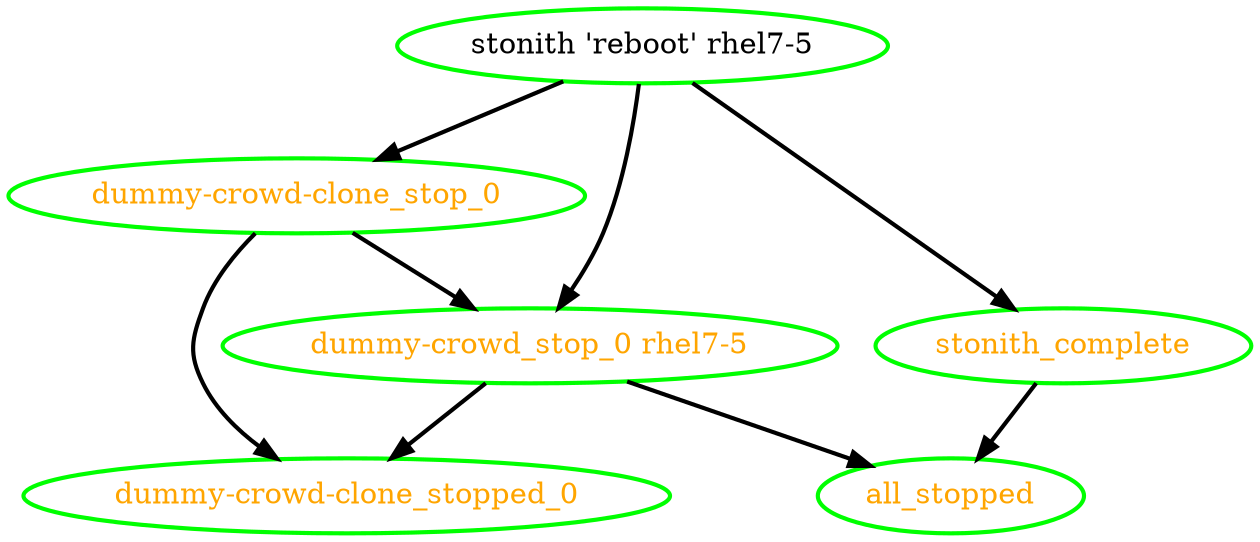 digraph "g" {
"all_stopped" [ style=bold color="green" fontcolor="orange"]
"dummy-crowd-clone_stop_0" -> "dummy-crowd-clone_stopped_0" [ style = bold]
"dummy-crowd-clone_stop_0" -> "dummy-crowd_stop_0 rhel7-5" [ style = bold]
"dummy-crowd-clone_stop_0" [ style=bold color="green" fontcolor="orange"]
"dummy-crowd-clone_stopped_0" [ style=bold color="green" fontcolor="orange"]
"dummy-crowd_stop_0 rhel7-5" -> "all_stopped" [ style = bold]
"dummy-crowd_stop_0 rhel7-5" -> "dummy-crowd-clone_stopped_0" [ style = bold]
"dummy-crowd_stop_0 rhel7-5" [ style=bold color="green" fontcolor="orange"]
"stonith 'reboot' rhel7-5" -> "dummy-crowd-clone_stop_0" [ style = bold]
"stonith 'reboot' rhel7-5" -> "dummy-crowd_stop_0 rhel7-5" [ style = bold]
"stonith 'reboot' rhel7-5" -> "stonith_complete" [ style = bold]
"stonith 'reboot' rhel7-5" [ style=bold color="green" fontcolor="black"]
"stonith_complete" -> "all_stopped" [ style = bold]
"stonith_complete" [ style=bold color="green" fontcolor="orange"]
}
